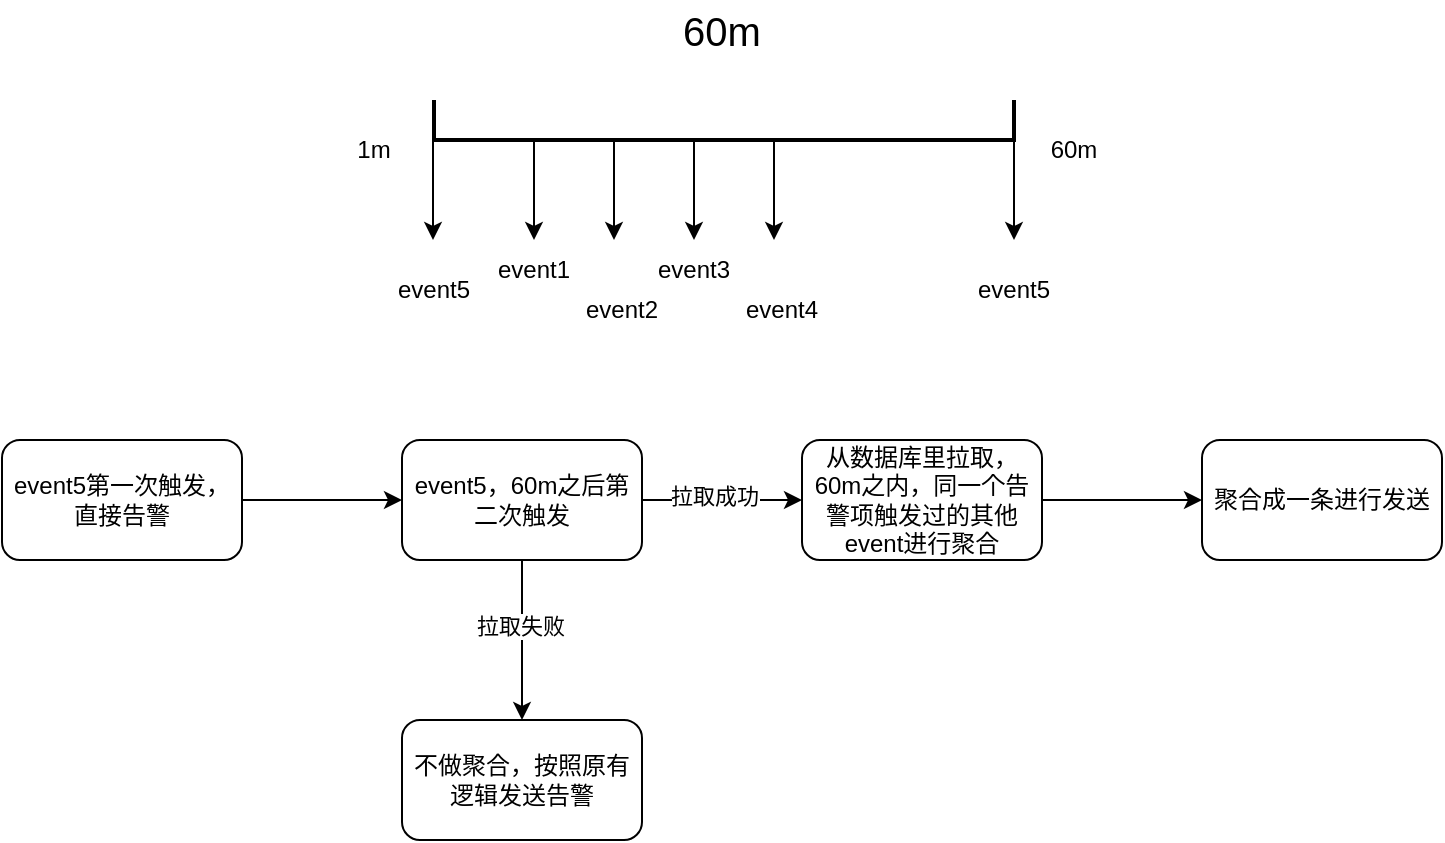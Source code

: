 <mxfile version="21.0.2" type="github">
  <diagram name="第 1 页" id="6xEhJH6DtZ8HB049Z6R7">
    <mxGraphModel dx="784" dy="518" grid="1" gridSize="10" guides="1" tooltips="1" connect="1" arrows="1" fold="1" page="1" pageScale="1" pageWidth="827" pageHeight="1169" math="0" shadow="0">
      <root>
        <mxCell id="0" />
        <mxCell id="1" parent="0" />
        <mxCell id="WB3YYjshOLu7lKVMA-ej-1" value="&lt;font style=&quot;font-size: 20px;&quot;&gt;60m&lt;/font&gt;" style="text;html=1;strokeColor=none;fillColor=none;align=center;verticalAlign=middle;whiteSpace=wrap;rounded=0;" parent="1" vertex="1">
          <mxGeometry x="334" y="150" width="160" height="30" as="geometry" />
        </mxCell>
        <mxCell id="WB3YYjshOLu7lKVMA-ej-2" value="" style="strokeWidth=2;html=1;shape=mxgraph.flowchart.annotation_1;align=left;pointerEvents=1;direction=north;" parent="1" vertex="1">
          <mxGeometry x="270" y="200" width="290" height="20" as="geometry" />
        </mxCell>
        <mxCell id="WB3YYjshOLu7lKVMA-ej-3" value="1m" style="text;html=1;strokeColor=none;fillColor=none;align=center;verticalAlign=middle;whiteSpace=wrap;rounded=0;" parent="1" vertex="1">
          <mxGeometry x="210" y="210" width="60" height="30" as="geometry" />
        </mxCell>
        <mxCell id="WB3YYjshOLu7lKVMA-ej-4" value="60m" style="text;html=1;strokeColor=none;fillColor=none;align=center;verticalAlign=middle;whiteSpace=wrap;rounded=0;" parent="1" vertex="1">
          <mxGeometry x="560" y="210" width="60" height="30" as="geometry" />
        </mxCell>
        <mxCell id="kavYqRBKXVxETI63JwIj-2" value="" style="endArrow=classic;html=1;rounded=0;" edge="1" parent="1">
          <mxGeometry width="50" height="50" relative="1" as="geometry">
            <mxPoint x="320" y="220" as="sourcePoint" />
            <mxPoint x="320" y="270" as="targetPoint" />
          </mxGeometry>
        </mxCell>
        <mxCell id="kavYqRBKXVxETI63JwIj-4" value="" style="endArrow=classic;html=1;rounded=0;" edge="1" parent="1">
          <mxGeometry width="50" height="50" relative="1" as="geometry">
            <mxPoint x="360" y="220" as="sourcePoint" />
            <mxPoint x="360" y="270" as="targetPoint" />
          </mxGeometry>
        </mxCell>
        <mxCell id="kavYqRBKXVxETI63JwIj-5" value="" style="endArrow=classic;html=1;rounded=0;" edge="1" parent="1">
          <mxGeometry width="50" height="50" relative="1" as="geometry">
            <mxPoint x="400" y="220" as="sourcePoint" />
            <mxPoint x="400" y="270" as="targetPoint" />
          </mxGeometry>
        </mxCell>
        <mxCell id="kavYqRBKXVxETI63JwIj-6" value="" style="endArrow=classic;html=1;rounded=0;" edge="1" parent="1">
          <mxGeometry width="50" height="50" relative="1" as="geometry">
            <mxPoint x="440" y="220" as="sourcePoint" />
            <mxPoint x="440" y="270" as="targetPoint" />
          </mxGeometry>
        </mxCell>
        <mxCell id="kavYqRBKXVxETI63JwIj-7" value="" style="endArrow=classic;html=1;rounded=0;" edge="1" parent="1">
          <mxGeometry width="50" height="50" relative="1" as="geometry">
            <mxPoint x="560" y="220" as="sourcePoint" />
            <mxPoint x="560" y="270" as="targetPoint" />
          </mxGeometry>
        </mxCell>
        <mxCell id="kavYqRBKXVxETI63JwIj-8" value="event1" style="text;html=1;strokeColor=none;fillColor=none;align=center;verticalAlign=middle;whiteSpace=wrap;rounded=0;" vertex="1" parent="1">
          <mxGeometry x="290" y="270" width="60" height="30" as="geometry" />
        </mxCell>
        <mxCell id="kavYqRBKXVxETI63JwIj-9" value="event2" style="text;html=1;strokeColor=none;fillColor=none;align=center;verticalAlign=middle;whiteSpace=wrap;rounded=0;" vertex="1" parent="1">
          <mxGeometry x="334" y="290" width="60" height="30" as="geometry" />
        </mxCell>
        <mxCell id="kavYqRBKXVxETI63JwIj-10" value="event4" style="text;html=1;strokeColor=none;fillColor=none;align=center;verticalAlign=middle;whiteSpace=wrap;rounded=0;" vertex="1" parent="1">
          <mxGeometry x="414" y="290" width="60" height="30" as="geometry" />
        </mxCell>
        <mxCell id="kavYqRBKXVxETI63JwIj-11" value="event3" style="text;html=1;strokeColor=none;fillColor=none;align=center;verticalAlign=middle;whiteSpace=wrap;rounded=0;" vertex="1" parent="1">
          <mxGeometry x="370" y="270" width="60" height="30" as="geometry" />
        </mxCell>
        <mxCell id="kavYqRBKXVxETI63JwIj-12" value="event5" style="text;html=1;strokeColor=none;fillColor=none;align=center;verticalAlign=middle;whiteSpace=wrap;rounded=0;" vertex="1" parent="1">
          <mxGeometry x="530" y="280" width="60" height="30" as="geometry" />
        </mxCell>
        <mxCell id="kavYqRBKXVxETI63JwIj-13" value="event5" style="text;html=1;strokeColor=none;fillColor=none;align=center;verticalAlign=middle;whiteSpace=wrap;rounded=0;" vertex="1" parent="1">
          <mxGeometry x="240" y="280" width="60" height="30" as="geometry" />
        </mxCell>
        <mxCell id="kavYqRBKXVxETI63JwIj-14" value="" style="endArrow=classic;html=1;rounded=0;" edge="1" parent="1">
          <mxGeometry width="50" height="50" relative="1" as="geometry">
            <mxPoint x="269.5" y="220" as="sourcePoint" />
            <mxPoint x="269.5" y="270" as="targetPoint" />
          </mxGeometry>
        </mxCell>
        <mxCell id="kavYqRBKXVxETI63JwIj-17" value="" style="edgeStyle=orthogonalEdgeStyle;rounded=0;orthogonalLoop=1;jettySize=auto;html=1;" edge="1" parent="1" source="kavYqRBKXVxETI63JwIj-15" target="kavYqRBKXVxETI63JwIj-16">
          <mxGeometry relative="1" as="geometry" />
        </mxCell>
        <mxCell id="kavYqRBKXVxETI63JwIj-15" value="event5第一次触发，直接告警" style="rounded=1;whiteSpace=wrap;html=1;" vertex="1" parent="1">
          <mxGeometry x="54" y="370" width="120" height="60" as="geometry" />
        </mxCell>
        <mxCell id="kavYqRBKXVxETI63JwIj-19" value="" style="edgeStyle=orthogonalEdgeStyle;rounded=0;orthogonalLoop=1;jettySize=auto;html=1;" edge="1" parent="1" source="kavYqRBKXVxETI63JwIj-16" target="kavYqRBKXVxETI63JwIj-18">
          <mxGeometry relative="1" as="geometry" />
        </mxCell>
        <mxCell id="kavYqRBKXVxETI63JwIj-22" value="拉取成功" style="edgeLabel;html=1;align=center;verticalAlign=middle;resizable=0;points=[];" vertex="1" connectable="0" parent="kavYqRBKXVxETI63JwIj-19">
          <mxGeometry x="-0.095" y="2" relative="1" as="geometry">
            <mxPoint as="offset" />
          </mxGeometry>
        </mxCell>
        <mxCell id="kavYqRBKXVxETI63JwIj-24" value="" style="edgeStyle=orthogonalEdgeStyle;rounded=0;orthogonalLoop=1;jettySize=auto;html=1;" edge="1" parent="1" source="kavYqRBKXVxETI63JwIj-16" target="kavYqRBKXVxETI63JwIj-23">
          <mxGeometry relative="1" as="geometry" />
        </mxCell>
        <mxCell id="kavYqRBKXVxETI63JwIj-25" value="拉取失败" style="edgeLabel;html=1;align=center;verticalAlign=middle;resizable=0;points=[];" vertex="1" connectable="0" parent="kavYqRBKXVxETI63JwIj-24">
          <mxGeometry x="-0.193" y="-1" relative="1" as="geometry">
            <mxPoint as="offset" />
          </mxGeometry>
        </mxCell>
        <mxCell id="kavYqRBKXVxETI63JwIj-16" value="event5，60m之后第二次触发" style="whiteSpace=wrap;html=1;rounded=1;" vertex="1" parent="1">
          <mxGeometry x="254" y="370" width="120" height="60" as="geometry" />
        </mxCell>
        <mxCell id="kavYqRBKXVxETI63JwIj-21" value="" style="edgeStyle=orthogonalEdgeStyle;rounded=0;orthogonalLoop=1;jettySize=auto;html=1;" edge="1" parent="1" source="kavYqRBKXVxETI63JwIj-18" target="kavYqRBKXVxETI63JwIj-20">
          <mxGeometry relative="1" as="geometry" />
        </mxCell>
        <mxCell id="kavYqRBKXVxETI63JwIj-18" value="从数据库里拉取，60m之内，同一个告警项触发过的其他event进行聚合" style="whiteSpace=wrap;html=1;rounded=1;" vertex="1" parent="1">
          <mxGeometry x="454" y="370" width="120" height="60" as="geometry" />
        </mxCell>
        <mxCell id="kavYqRBKXVxETI63JwIj-20" value="聚合成一条进行发送" style="whiteSpace=wrap;html=1;rounded=1;" vertex="1" parent="1">
          <mxGeometry x="654" y="370" width="120" height="60" as="geometry" />
        </mxCell>
        <mxCell id="kavYqRBKXVxETI63JwIj-23" value="不做聚合，按照原有逻辑发送告警" style="whiteSpace=wrap;html=1;rounded=1;" vertex="1" parent="1">
          <mxGeometry x="254" y="510" width="120" height="60" as="geometry" />
        </mxCell>
      </root>
    </mxGraphModel>
  </diagram>
</mxfile>
